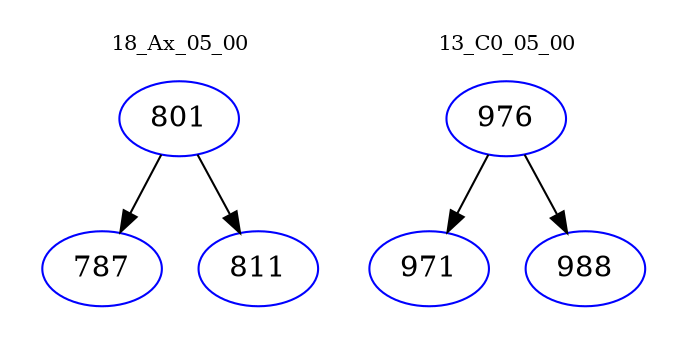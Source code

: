 digraph{
subgraph cluster_0 {
color = white
label = "18_Ax_05_00";
fontsize=10;
T0_801 [label="801", color="blue"]
T0_801 -> T0_787 [color="black"]
T0_787 [label="787", color="blue"]
T0_801 -> T0_811 [color="black"]
T0_811 [label="811", color="blue"]
}
subgraph cluster_1 {
color = white
label = "13_C0_05_00";
fontsize=10;
T1_976 [label="976", color="blue"]
T1_976 -> T1_971 [color="black"]
T1_971 [label="971", color="blue"]
T1_976 -> T1_988 [color="black"]
T1_988 [label="988", color="blue"]
}
}
